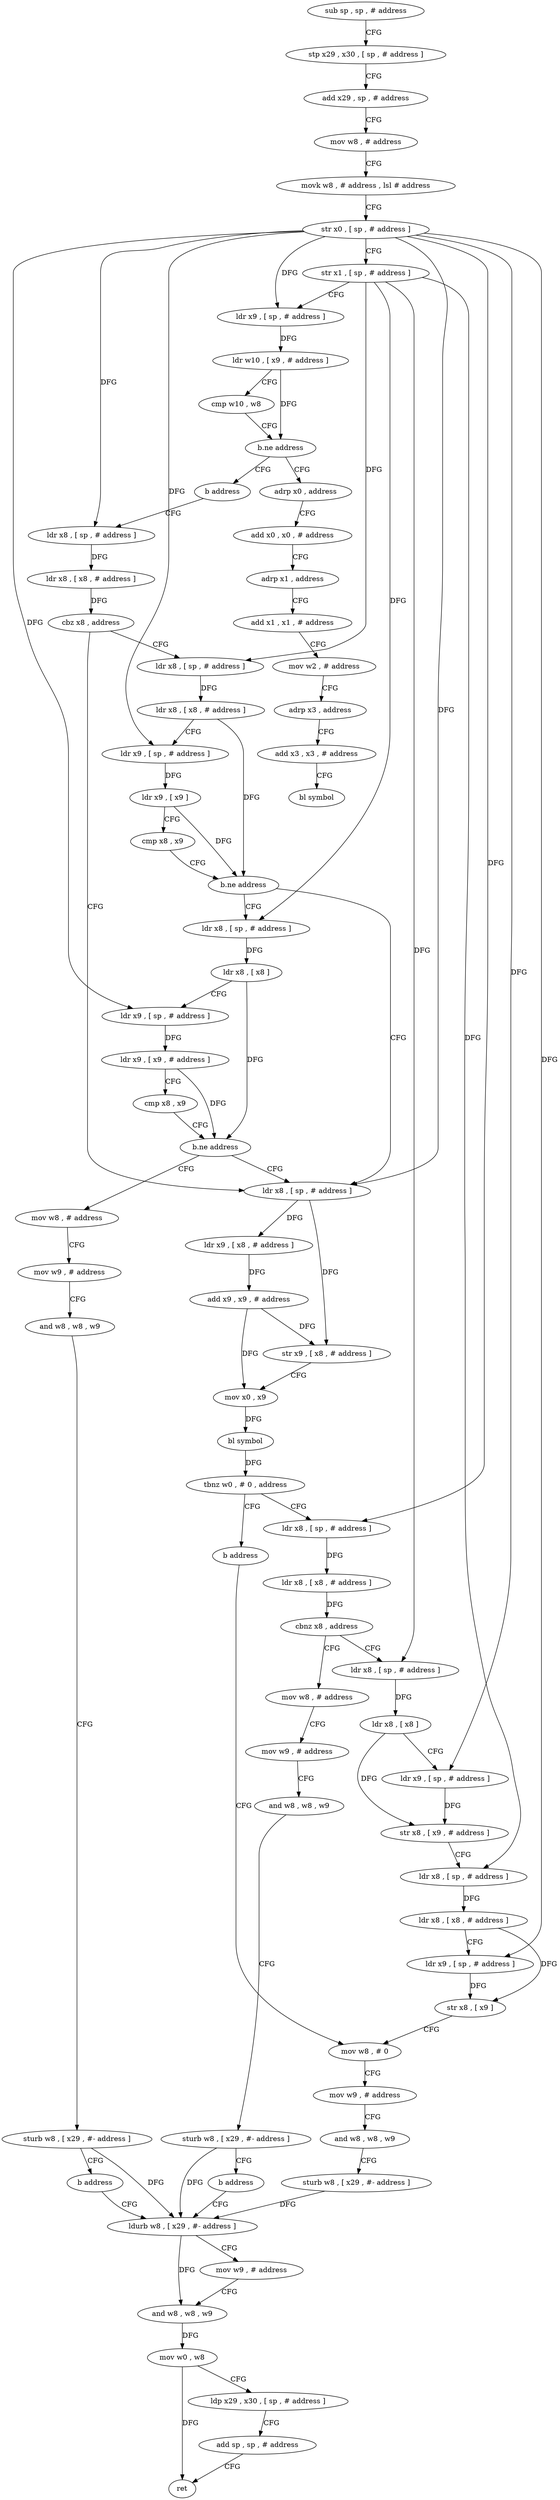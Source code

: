 digraph "func" {
"4276516" [label = "sub sp , sp , # address" ]
"4276520" [label = "stp x29 , x30 , [ sp , # address ]" ]
"4276524" [label = "add x29 , sp , # address" ]
"4276528" [label = "mov w8 , # address" ]
"4276532" [label = "movk w8 , # address , lsl # address" ]
"4276536" [label = "str x0 , [ sp , # address ]" ]
"4276540" [label = "str x1 , [ sp , # address ]" ]
"4276544" [label = "ldr x9 , [ sp , # address ]" ]
"4276548" [label = "ldr w10 , [ x9 , # address ]" ]
"4276552" [label = "cmp w10 , w8" ]
"4276556" [label = "b.ne address" ]
"4276564" [label = "adrp x0 , address" ]
"4276560" [label = "b address" ]
"4276568" [label = "add x0 , x0 , # address" ]
"4276572" [label = "adrp x1 , address" ]
"4276576" [label = "add x1 , x1 , # address" ]
"4276580" [label = "mov w2 , # address" ]
"4276584" [label = "adrp x3 , address" ]
"4276588" [label = "add x3 , x3 , # address" ]
"4276592" [label = "bl symbol" ]
"4276596" [label = "ldr x8 , [ sp , # address ]" ]
"4276600" [label = "ldr x8 , [ x8 , # address ]" ]
"4276604" [label = "cbz x8 , address" ]
"4276676" [label = "ldr x8 , [ sp , # address ]" ]
"4276608" [label = "ldr x8 , [ sp , # address ]" ]
"4276680" [label = "ldr x9 , [ x8 , # address ]" ]
"4276684" [label = "add x9 , x9 , # address" ]
"4276688" [label = "str x9 , [ x8 , # address ]" ]
"4276692" [label = "mov x0 , x9" ]
"4276696" [label = "bl symbol" ]
"4276700" [label = "tbnz w0 , # 0 , address" ]
"4276708" [label = "ldr x8 , [ sp , # address ]" ]
"4276704" [label = "b address" ]
"4276612" [label = "ldr x8 , [ x8 , # address ]" ]
"4276616" [label = "ldr x9 , [ sp , # address ]" ]
"4276620" [label = "ldr x9 , [ x9 ]" ]
"4276624" [label = "cmp x8 , x9" ]
"4276628" [label = "b.ne address" ]
"4276632" [label = "ldr x8 , [ sp , # address ]" ]
"4276712" [label = "ldr x8 , [ x8 , # address ]" ]
"4276716" [label = "cbnz x8 , address" ]
"4276740" [label = "ldr x8 , [ sp , # address ]" ]
"4276720" [label = "mov w8 , # address" ]
"4276772" [label = "mov w8 , # 0" ]
"4276636" [label = "ldr x8 , [ x8 ]" ]
"4276640" [label = "ldr x9 , [ sp , # address ]" ]
"4276644" [label = "ldr x9 , [ x9 , # address ]" ]
"4276648" [label = "cmp x8 , x9" ]
"4276652" [label = "b.ne address" ]
"4276656" [label = "mov w8 , # address" ]
"4276744" [label = "ldr x8 , [ x8 ]" ]
"4276748" [label = "ldr x9 , [ sp , # address ]" ]
"4276752" [label = "str x8 , [ x9 , # address ]" ]
"4276756" [label = "ldr x8 , [ sp , # address ]" ]
"4276760" [label = "ldr x8 , [ x8 , # address ]" ]
"4276764" [label = "ldr x9 , [ sp , # address ]" ]
"4276768" [label = "str x8 , [ x9 ]" ]
"4276724" [label = "mov w9 , # address" ]
"4276728" [label = "and w8 , w8 , w9" ]
"4276732" [label = "sturb w8 , [ x29 , #- address ]" ]
"4276736" [label = "b address" ]
"4276788" [label = "ldurb w8 , [ x29 , #- address ]" ]
"4276776" [label = "mov w9 , # address" ]
"4276780" [label = "and w8 , w8 , w9" ]
"4276784" [label = "sturb w8 , [ x29 , #- address ]" ]
"4276660" [label = "mov w9 , # address" ]
"4276664" [label = "and w8 , w8 , w9" ]
"4276668" [label = "sturb w8 , [ x29 , #- address ]" ]
"4276672" [label = "b address" ]
"4276792" [label = "mov w9 , # address" ]
"4276796" [label = "and w8 , w8 , w9" ]
"4276800" [label = "mov w0 , w8" ]
"4276804" [label = "ldp x29 , x30 , [ sp , # address ]" ]
"4276808" [label = "add sp , sp , # address" ]
"4276812" [label = "ret" ]
"4276516" -> "4276520" [ label = "CFG" ]
"4276520" -> "4276524" [ label = "CFG" ]
"4276524" -> "4276528" [ label = "CFG" ]
"4276528" -> "4276532" [ label = "CFG" ]
"4276532" -> "4276536" [ label = "CFG" ]
"4276536" -> "4276540" [ label = "CFG" ]
"4276536" -> "4276544" [ label = "DFG" ]
"4276536" -> "4276596" [ label = "DFG" ]
"4276536" -> "4276676" [ label = "DFG" ]
"4276536" -> "4276616" [ label = "DFG" ]
"4276536" -> "4276708" [ label = "DFG" ]
"4276536" -> "4276640" [ label = "DFG" ]
"4276536" -> "4276748" [ label = "DFG" ]
"4276536" -> "4276764" [ label = "DFG" ]
"4276540" -> "4276544" [ label = "CFG" ]
"4276540" -> "4276608" [ label = "DFG" ]
"4276540" -> "4276632" [ label = "DFG" ]
"4276540" -> "4276740" [ label = "DFG" ]
"4276540" -> "4276756" [ label = "DFG" ]
"4276544" -> "4276548" [ label = "DFG" ]
"4276548" -> "4276552" [ label = "CFG" ]
"4276548" -> "4276556" [ label = "DFG" ]
"4276552" -> "4276556" [ label = "CFG" ]
"4276556" -> "4276564" [ label = "CFG" ]
"4276556" -> "4276560" [ label = "CFG" ]
"4276564" -> "4276568" [ label = "CFG" ]
"4276560" -> "4276596" [ label = "CFG" ]
"4276568" -> "4276572" [ label = "CFG" ]
"4276572" -> "4276576" [ label = "CFG" ]
"4276576" -> "4276580" [ label = "CFG" ]
"4276580" -> "4276584" [ label = "CFG" ]
"4276584" -> "4276588" [ label = "CFG" ]
"4276588" -> "4276592" [ label = "CFG" ]
"4276596" -> "4276600" [ label = "DFG" ]
"4276600" -> "4276604" [ label = "DFG" ]
"4276604" -> "4276676" [ label = "CFG" ]
"4276604" -> "4276608" [ label = "CFG" ]
"4276676" -> "4276680" [ label = "DFG" ]
"4276676" -> "4276688" [ label = "DFG" ]
"4276608" -> "4276612" [ label = "DFG" ]
"4276680" -> "4276684" [ label = "DFG" ]
"4276684" -> "4276688" [ label = "DFG" ]
"4276684" -> "4276692" [ label = "DFG" ]
"4276688" -> "4276692" [ label = "CFG" ]
"4276692" -> "4276696" [ label = "DFG" ]
"4276696" -> "4276700" [ label = "DFG" ]
"4276700" -> "4276708" [ label = "CFG" ]
"4276700" -> "4276704" [ label = "CFG" ]
"4276708" -> "4276712" [ label = "DFG" ]
"4276704" -> "4276772" [ label = "CFG" ]
"4276612" -> "4276616" [ label = "CFG" ]
"4276612" -> "4276628" [ label = "DFG" ]
"4276616" -> "4276620" [ label = "DFG" ]
"4276620" -> "4276624" [ label = "CFG" ]
"4276620" -> "4276628" [ label = "DFG" ]
"4276624" -> "4276628" [ label = "CFG" ]
"4276628" -> "4276676" [ label = "CFG" ]
"4276628" -> "4276632" [ label = "CFG" ]
"4276632" -> "4276636" [ label = "DFG" ]
"4276712" -> "4276716" [ label = "DFG" ]
"4276716" -> "4276740" [ label = "CFG" ]
"4276716" -> "4276720" [ label = "CFG" ]
"4276740" -> "4276744" [ label = "DFG" ]
"4276720" -> "4276724" [ label = "CFG" ]
"4276772" -> "4276776" [ label = "CFG" ]
"4276636" -> "4276640" [ label = "CFG" ]
"4276636" -> "4276652" [ label = "DFG" ]
"4276640" -> "4276644" [ label = "DFG" ]
"4276644" -> "4276648" [ label = "CFG" ]
"4276644" -> "4276652" [ label = "DFG" ]
"4276648" -> "4276652" [ label = "CFG" ]
"4276652" -> "4276676" [ label = "CFG" ]
"4276652" -> "4276656" [ label = "CFG" ]
"4276656" -> "4276660" [ label = "CFG" ]
"4276744" -> "4276748" [ label = "CFG" ]
"4276744" -> "4276752" [ label = "DFG" ]
"4276748" -> "4276752" [ label = "DFG" ]
"4276752" -> "4276756" [ label = "CFG" ]
"4276756" -> "4276760" [ label = "DFG" ]
"4276760" -> "4276764" [ label = "CFG" ]
"4276760" -> "4276768" [ label = "DFG" ]
"4276764" -> "4276768" [ label = "DFG" ]
"4276768" -> "4276772" [ label = "CFG" ]
"4276724" -> "4276728" [ label = "CFG" ]
"4276728" -> "4276732" [ label = "CFG" ]
"4276732" -> "4276736" [ label = "CFG" ]
"4276732" -> "4276788" [ label = "DFG" ]
"4276736" -> "4276788" [ label = "CFG" ]
"4276788" -> "4276792" [ label = "CFG" ]
"4276788" -> "4276796" [ label = "DFG" ]
"4276776" -> "4276780" [ label = "CFG" ]
"4276780" -> "4276784" [ label = "CFG" ]
"4276784" -> "4276788" [ label = "DFG" ]
"4276660" -> "4276664" [ label = "CFG" ]
"4276664" -> "4276668" [ label = "CFG" ]
"4276668" -> "4276672" [ label = "CFG" ]
"4276668" -> "4276788" [ label = "DFG" ]
"4276672" -> "4276788" [ label = "CFG" ]
"4276792" -> "4276796" [ label = "CFG" ]
"4276796" -> "4276800" [ label = "DFG" ]
"4276800" -> "4276804" [ label = "CFG" ]
"4276800" -> "4276812" [ label = "DFG" ]
"4276804" -> "4276808" [ label = "CFG" ]
"4276808" -> "4276812" [ label = "CFG" ]
}
